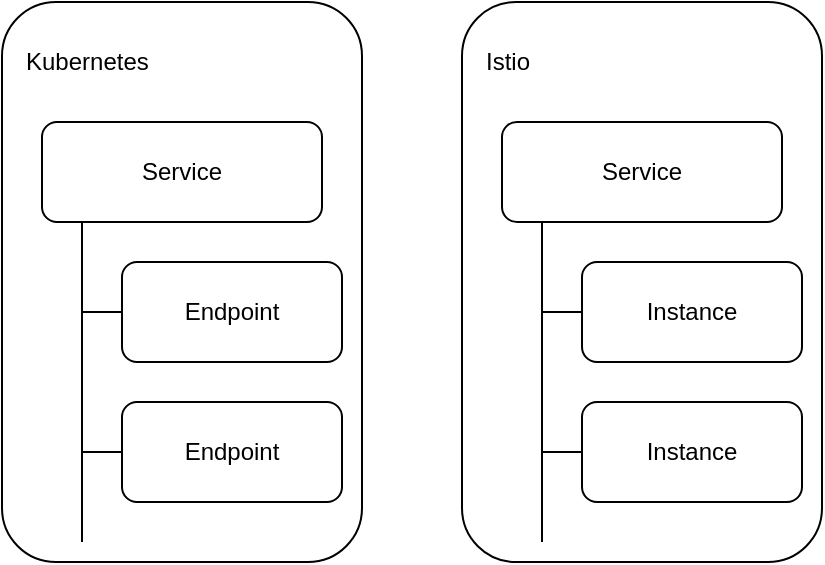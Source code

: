 <mxfile version="12.6.5" type="device"><diagram id="L8t_Zq_Zj7eXtjKAuHR1" name="Page-1"><mxGraphModel dx="1024" dy="592" grid="1" gridSize="10" guides="1" tooltips="1" connect="1" arrows="1" fold="1" page="1" pageScale="1" pageWidth="2339" pageHeight="3300" math="0" shadow="0"><root><mxCell id="0"/><mxCell id="1" parent="0"/><mxCell id="V5oJ-dImwI90ivLTcOnL-1" value="" style="rounded=1;whiteSpace=wrap;html=1;" vertex="1" parent="1"><mxGeometry x="190" y="280" width="180" height="280" as="geometry"/></mxCell><mxCell id="V5oJ-dImwI90ivLTcOnL-2" value="Service" style="rounded=1;whiteSpace=wrap;html=1;" vertex="1" parent="1"><mxGeometry x="210" y="340" width="140" height="50" as="geometry"/></mxCell><mxCell id="V5oJ-dImwI90ivLTcOnL-3" value="" style="endArrow=none;html=1;" edge="1" parent="1"><mxGeometry width="50" height="50" relative="1" as="geometry"><mxPoint x="230" y="550" as="sourcePoint"/><mxPoint x="230" y="390" as="targetPoint"/></mxGeometry></mxCell><mxCell id="V5oJ-dImwI90ivLTcOnL-6" style="edgeStyle=orthogonalEdgeStyle;rounded=0;orthogonalLoop=1;jettySize=auto;html=1;endArrow=none;endFill=0;" edge="1" parent="1" source="V5oJ-dImwI90ivLTcOnL-4"><mxGeometry relative="1" as="geometry"><mxPoint x="230" y="435" as="targetPoint"/></mxGeometry></mxCell><mxCell id="V5oJ-dImwI90ivLTcOnL-4" value="Endpoint" style="rounded=1;whiteSpace=wrap;html=1;" vertex="1" parent="1"><mxGeometry x="250" y="410" width="110" height="50" as="geometry"/></mxCell><mxCell id="V5oJ-dImwI90ivLTcOnL-7" style="edgeStyle=orthogonalEdgeStyle;rounded=0;orthogonalLoop=1;jettySize=auto;html=1;endArrow=none;endFill=0;" edge="1" parent="1" source="V5oJ-dImwI90ivLTcOnL-5"><mxGeometry relative="1" as="geometry"><mxPoint x="230" y="505" as="targetPoint"/></mxGeometry></mxCell><mxCell id="V5oJ-dImwI90ivLTcOnL-5" value="Endpoint" style="rounded=1;whiteSpace=wrap;html=1;" vertex="1" parent="1"><mxGeometry x="250" y="480" width="110" height="50" as="geometry"/></mxCell><mxCell id="V5oJ-dImwI90ivLTcOnL-8" value="Kubernetes" style="text;html=1;strokeColor=none;fillColor=none;align=left;verticalAlign=middle;whiteSpace=wrap;rounded=0;" vertex="1" parent="1"><mxGeometry x="200" y="290" width="130" height="40" as="geometry"/></mxCell><mxCell id="V5oJ-dImwI90ivLTcOnL-9" value="" style="rounded=1;whiteSpace=wrap;html=1;" vertex="1" parent="1"><mxGeometry x="420" y="280" width="180" height="280" as="geometry"/></mxCell><mxCell id="V5oJ-dImwI90ivLTcOnL-10" value="Service" style="rounded=1;whiteSpace=wrap;html=1;" vertex="1" parent="1"><mxGeometry x="440" y="340" width="140" height="50" as="geometry"/></mxCell><mxCell id="V5oJ-dImwI90ivLTcOnL-11" value="" style="endArrow=none;html=1;" edge="1" parent="1"><mxGeometry width="50" height="50" relative="1" as="geometry"><mxPoint x="460" y="550" as="sourcePoint"/><mxPoint x="460" y="390" as="targetPoint"/></mxGeometry></mxCell><mxCell id="V5oJ-dImwI90ivLTcOnL-12" style="edgeStyle=orthogonalEdgeStyle;rounded=0;orthogonalLoop=1;jettySize=auto;html=1;endArrow=none;endFill=0;" edge="1" parent="1" source="V5oJ-dImwI90ivLTcOnL-13"><mxGeometry relative="1" as="geometry"><mxPoint x="460" y="435" as="targetPoint"/></mxGeometry></mxCell><mxCell id="V5oJ-dImwI90ivLTcOnL-13" value="Instance" style="rounded=1;whiteSpace=wrap;html=1;" vertex="1" parent="1"><mxGeometry x="480" y="410" width="110" height="50" as="geometry"/></mxCell><mxCell id="V5oJ-dImwI90ivLTcOnL-14" style="edgeStyle=orthogonalEdgeStyle;rounded=0;orthogonalLoop=1;jettySize=auto;html=1;endArrow=none;endFill=0;" edge="1" parent="1" source="V5oJ-dImwI90ivLTcOnL-15"><mxGeometry relative="1" as="geometry"><mxPoint x="460" y="505" as="targetPoint"/></mxGeometry></mxCell><mxCell id="V5oJ-dImwI90ivLTcOnL-15" value="Instance" style="rounded=1;whiteSpace=wrap;html=1;" vertex="1" parent="1"><mxGeometry x="480" y="480" width="110" height="50" as="geometry"/></mxCell><mxCell id="V5oJ-dImwI90ivLTcOnL-16" value="Istio" style="text;html=1;strokeColor=none;fillColor=none;align=left;verticalAlign=middle;whiteSpace=wrap;rounded=0;" vertex="1" parent="1"><mxGeometry x="430" y="290" width="130" height="40" as="geometry"/></mxCell></root></mxGraphModel></diagram></mxfile>